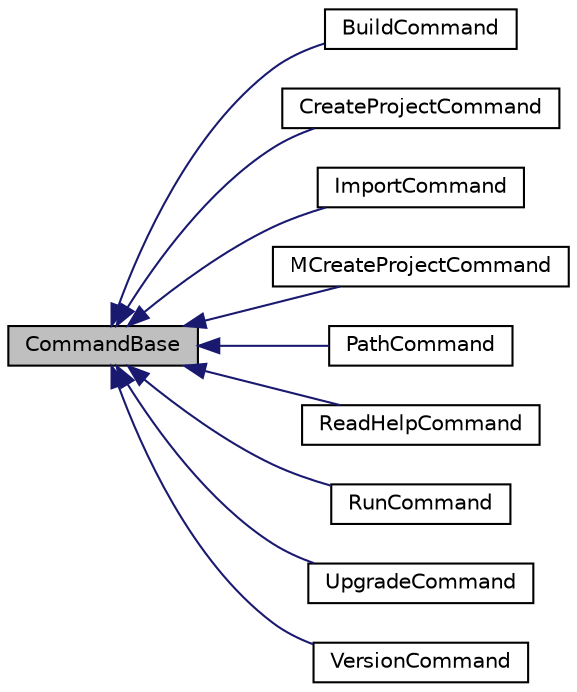 digraph "CommandBase"
{
 // LATEX_PDF_SIZE
  edge [fontname="Helvetica",fontsize="10",labelfontname="Helvetica",labelfontsize="10"];
  node [fontname="Helvetica",fontsize="10",shape=record];
  rankdir="LR";
  Node1 [label="CommandBase",height=0.2,width=0.4,color="black", fillcolor="grey75", style="filled", fontcolor="black",tooltip="Es la Clase de la que heredantodos los Comandos de Next."];
  Node1 -> Node2 [dir="back",color="midnightblue",fontsize="10",style="solid",fontname="Helvetica"];
  Node2 [label="BuildCommand",height=0.2,width=0.4,color="black", fillcolor="white", style="filled",URL="$class_build_command.html",tooltip="Comado para compilar y enlazar un proyecto de Next."];
  Node1 -> Node3 [dir="back",color="midnightblue",fontsize="10",style="solid",fontname="Helvetica"];
  Node3 [label="CreateProjectCommand",height=0.2,width=0.4,color="black", fillcolor="white", style="filled",URL="$class_create_project_command.html",tooltip="Comando para la creacion de un nuevo Proyecto de Next."];
  Node1 -> Node4 [dir="back",color="midnightblue",fontsize="10",style="solid",fontname="Helvetica"];
  Node4 [label="ImportCommand",height=0.2,width=0.4,color="black", fillcolor="white", style="filled",URL="$class_import_command.html",tooltip="Comado para clonar e importar otro proyecto de Next como una biblioteca."];
  Node1 -> Node5 [dir="back",color="midnightblue",fontsize="10",style="solid",fontname="Helvetica"];
  Node5 [label="MCreateProjectCommand",height=0.2,width=0.4,color="black", fillcolor="white", style="filled",URL="$class_m_create_project_command.html",tooltip="Comando para la creacion de un nuevo Proyecto de Next."];
  Node1 -> Node6 [dir="back",color="midnightblue",fontsize="10",style="solid",fontname="Helvetica"];
  Node6 [label="PathCommand",height=0.2,width=0.4,color="black", fillcolor="white", style="filled",URL="$class_path_command.html",tooltip="Comado que localiza la ruta en la que esta instalado Next."];
  Node1 -> Node7 [dir="back",color="midnightblue",fontsize="10",style="solid",fontname="Helvetica"];
  Node7 [label="ReadHelpCommand",height=0.2,width=0.4,color="black", fillcolor="white", style="filled",URL="$class_read_help_command.html",tooltip="Comado para leer el archivo de ayuda \"help\"."];
  Node1 -> Node8 [dir="back",color="midnightblue",fontsize="10",style="solid",fontname="Helvetica"];
  Node8 [label="RunCommand",height=0.2,width=0.4,color="black", fillcolor="white", style="filled",URL="$class_run_command.html",tooltip="COmando para ejecutar el proyecto de Next."];
  Node1 -> Node9 [dir="back",color="midnightblue",fontsize="10",style="solid",fontname="Helvetica"];
  Node9 [label="UpgradeCommand",height=0.2,width=0.4,color="black", fillcolor="white", style="filled",URL="$class_upgrade_command.html",tooltip="Comando para actualizar Next."];
  Node1 -> Node10 [dir="back",color="midnightblue",fontsize="10",style="solid",fontname="Helvetica"];
  Node10 [label="VersionCommand",height=0.2,width=0.4,color="black", fillcolor="white", style="filled",URL="$class_version_command.html",tooltip="COmado para mostrar la version de Next."];
}
